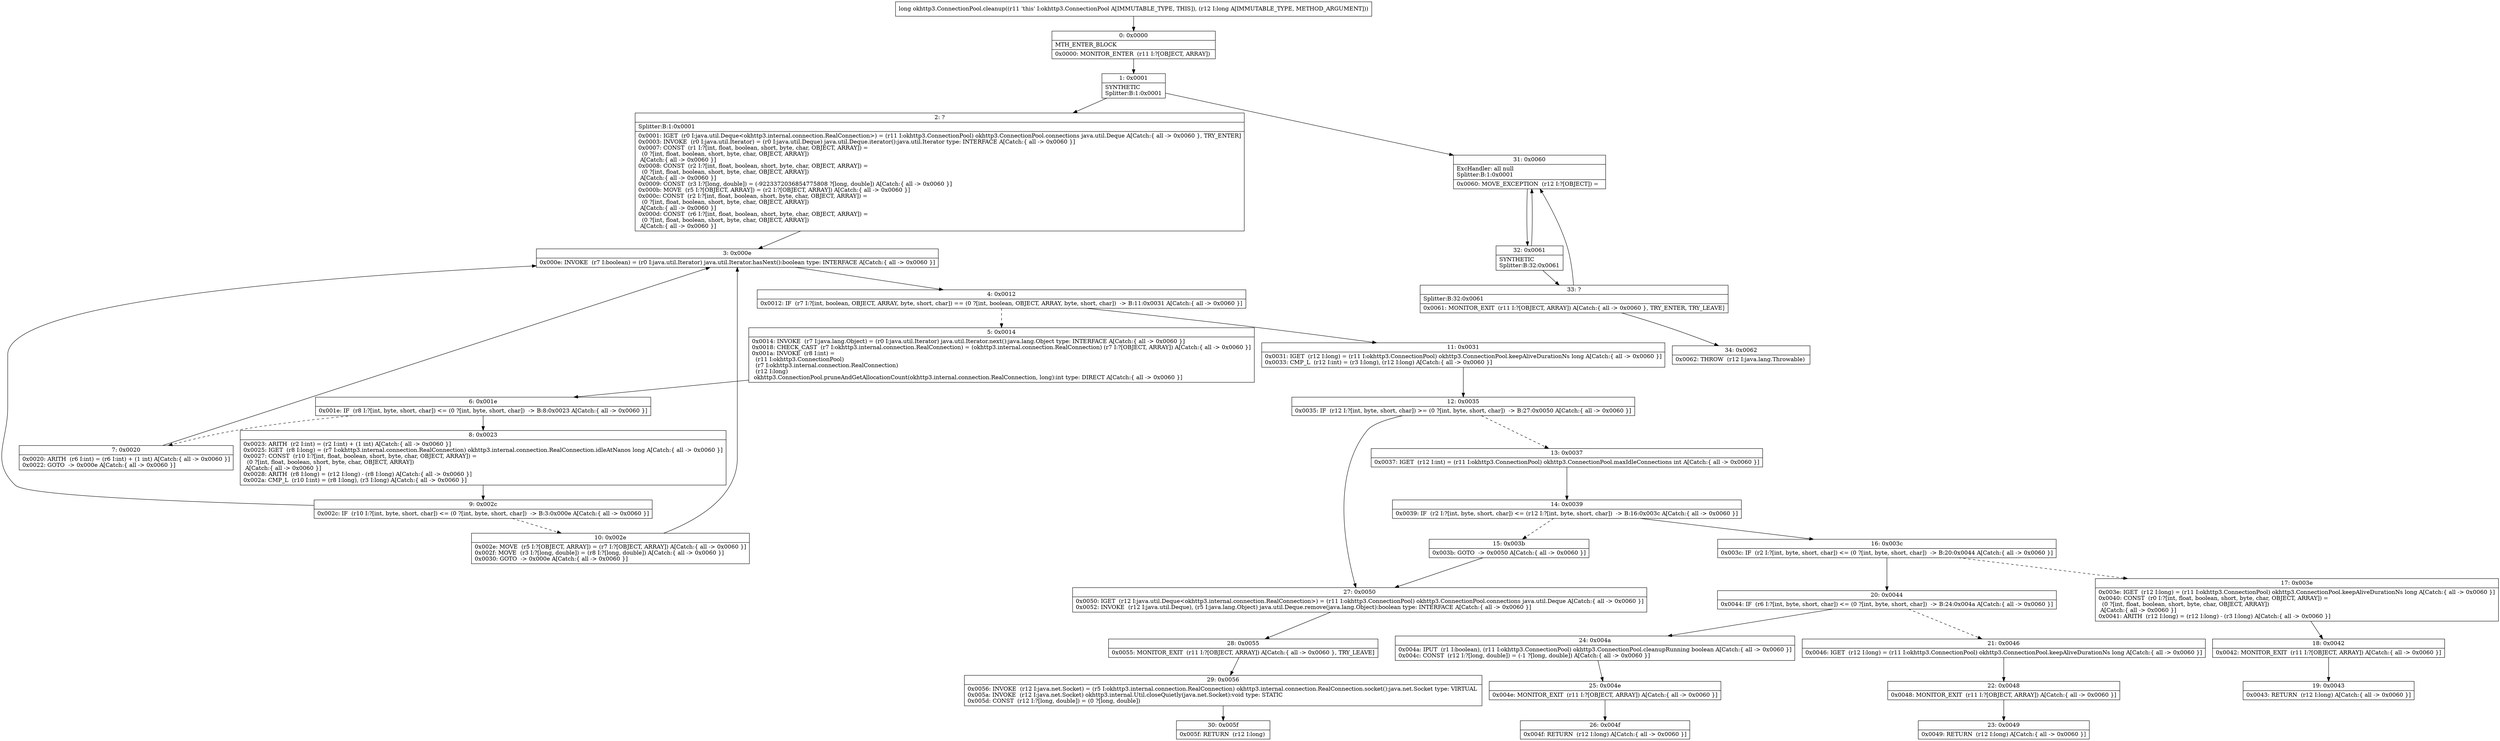 digraph "CFG forokhttp3.ConnectionPool.cleanup(J)J" {
Node_0 [shape=record,label="{0\:\ 0x0000|MTH_ENTER_BLOCK\l|0x0000: MONITOR_ENTER  (r11 I:?[OBJECT, ARRAY]) \l}"];
Node_1 [shape=record,label="{1\:\ 0x0001|SYNTHETIC\lSplitter:B:1:0x0001\l}"];
Node_2 [shape=record,label="{2\:\ ?|Splitter:B:1:0x0001\l|0x0001: IGET  (r0 I:java.util.Deque\<okhttp3.internal.connection.RealConnection\>) = (r11 I:okhttp3.ConnectionPool) okhttp3.ConnectionPool.connections java.util.Deque A[Catch:\{ all \-\> 0x0060 \}, TRY_ENTER]\l0x0003: INVOKE  (r0 I:java.util.Iterator) = (r0 I:java.util.Deque) java.util.Deque.iterator():java.util.Iterator type: INTERFACE A[Catch:\{ all \-\> 0x0060 \}]\l0x0007: CONST  (r1 I:?[int, float, boolean, short, byte, char, OBJECT, ARRAY]) = \l  (0 ?[int, float, boolean, short, byte, char, OBJECT, ARRAY])\l A[Catch:\{ all \-\> 0x0060 \}]\l0x0008: CONST  (r2 I:?[int, float, boolean, short, byte, char, OBJECT, ARRAY]) = \l  (0 ?[int, float, boolean, short, byte, char, OBJECT, ARRAY])\l A[Catch:\{ all \-\> 0x0060 \}]\l0x0009: CONST  (r3 I:?[long, double]) = (\-9223372036854775808 ?[long, double]) A[Catch:\{ all \-\> 0x0060 \}]\l0x000b: MOVE  (r5 I:?[OBJECT, ARRAY]) = (r2 I:?[OBJECT, ARRAY]) A[Catch:\{ all \-\> 0x0060 \}]\l0x000c: CONST  (r2 I:?[int, float, boolean, short, byte, char, OBJECT, ARRAY]) = \l  (0 ?[int, float, boolean, short, byte, char, OBJECT, ARRAY])\l A[Catch:\{ all \-\> 0x0060 \}]\l0x000d: CONST  (r6 I:?[int, float, boolean, short, byte, char, OBJECT, ARRAY]) = \l  (0 ?[int, float, boolean, short, byte, char, OBJECT, ARRAY])\l A[Catch:\{ all \-\> 0x0060 \}]\l}"];
Node_3 [shape=record,label="{3\:\ 0x000e|0x000e: INVOKE  (r7 I:boolean) = (r0 I:java.util.Iterator) java.util.Iterator.hasNext():boolean type: INTERFACE A[Catch:\{ all \-\> 0x0060 \}]\l}"];
Node_4 [shape=record,label="{4\:\ 0x0012|0x0012: IF  (r7 I:?[int, boolean, OBJECT, ARRAY, byte, short, char]) == (0 ?[int, boolean, OBJECT, ARRAY, byte, short, char])  \-\> B:11:0x0031 A[Catch:\{ all \-\> 0x0060 \}]\l}"];
Node_5 [shape=record,label="{5\:\ 0x0014|0x0014: INVOKE  (r7 I:java.lang.Object) = (r0 I:java.util.Iterator) java.util.Iterator.next():java.lang.Object type: INTERFACE A[Catch:\{ all \-\> 0x0060 \}]\l0x0018: CHECK_CAST  (r7 I:okhttp3.internal.connection.RealConnection) = (okhttp3.internal.connection.RealConnection) (r7 I:?[OBJECT, ARRAY]) A[Catch:\{ all \-\> 0x0060 \}]\l0x001a: INVOKE  (r8 I:int) = \l  (r11 I:okhttp3.ConnectionPool)\l  (r7 I:okhttp3.internal.connection.RealConnection)\l  (r12 I:long)\l okhttp3.ConnectionPool.pruneAndGetAllocationCount(okhttp3.internal.connection.RealConnection, long):int type: DIRECT A[Catch:\{ all \-\> 0x0060 \}]\l}"];
Node_6 [shape=record,label="{6\:\ 0x001e|0x001e: IF  (r8 I:?[int, byte, short, char]) \<= (0 ?[int, byte, short, char])  \-\> B:8:0x0023 A[Catch:\{ all \-\> 0x0060 \}]\l}"];
Node_7 [shape=record,label="{7\:\ 0x0020|0x0020: ARITH  (r6 I:int) = (r6 I:int) + (1 int) A[Catch:\{ all \-\> 0x0060 \}]\l0x0022: GOTO  \-\> 0x000e A[Catch:\{ all \-\> 0x0060 \}]\l}"];
Node_8 [shape=record,label="{8\:\ 0x0023|0x0023: ARITH  (r2 I:int) = (r2 I:int) + (1 int) A[Catch:\{ all \-\> 0x0060 \}]\l0x0025: IGET  (r8 I:long) = (r7 I:okhttp3.internal.connection.RealConnection) okhttp3.internal.connection.RealConnection.idleAtNanos long A[Catch:\{ all \-\> 0x0060 \}]\l0x0027: CONST  (r10 I:?[int, float, boolean, short, byte, char, OBJECT, ARRAY]) = \l  (0 ?[int, float, boolean, short, byte, char, OBJECT, ARRAY])\l A[Catch:\{ all \-\> 0x0060 \}]\l0x0028: ARITH  (r8 I:long) = (r12 I:long) \- (r8 I:long) A[Catch:\{ all \-\> 0x0060 \}]\l0x002a: CMP_L  (r10 I:int) = (r8 I:long), (r3 I:long) A[Catch:\{ all \-\> 0x0060 \}]\l}"];
Node_9 [shape=record,label="{9\:\ 0x002c|0x002c: IF  (r10 I:?[int, byte, short, char]) \<= (0 ?[int, byte, short, char])  \-\> B:3:0x000e A[Catch:\{ all \-\> 0x0060 \}]\l}"];
Node_10 [shape=record,label="{10\:\ 0x002e|0x002e: MOVE  (r5 I:?[OBJECT, ARRAY]) = (r7 I:?[OBJECT, ARRAY]) A[Catch:\{ all \-\> 0x0060 \}]\l0x002f: MOVE  (r3 I:?[long, double]) = (r8 I:?[long, double]) A[Catch:\{ all \-\> 0x0060 \}]\l0x0030: GOTO  \-\> 0x000e A[Catch:\{ all \-\> 0x0060 \}]\l}"];
Node_11 [shape=record,label="{11\:\ 0x0031|0x0031: IGET  (r12 I:long) = (r11 I:okhttp3.ConnectionPool) okhttp3.ConnectionPool.keepAliveDurationNs long A[Catch:\{ all \-\> 0x0060 \}]\l0x0033: CMP_L  (r12 I:int) = (r3 I:long), (r12 I:long) A[Catch:\{ all \-\> 0x0060 \}]\l}"];
Node_12 [shape=record,label="{12\:\ 0x0035|0x0035: IF  (r12 I:?[int, byte, short, char]) \>= (0 ?[int, byte, short, char])  \-\> B:27:0x0050 A[Catch:\{ all \-\> 0x0060 \}]\l}"];
Node_13 [shape=record,label="{13\:\ 0x0037|0x0037: IGET  (r12 I:int) = (r11 I:okhttp3.ConnectionPool) okhttp3.ConnectionPool.maxIdleConnections int A[Catch:\{ all \-\> 0x0060 \}]\l}"];
Node_14 [shape=record,label="{14\:\ 0x0039|0x0039: IF  (r2 I:?[int, byte, short, char]) \<= (r12 I:?[int, byte, short, char])  \-\> B:16:0x003c A[Catch:\{ all \-\> 0x0060 \}]\l}"];
Node_15 [shape=record,label="{15\:\ 0x003b|0x003b: GOTO  \-\> 0x0050 A[Catch:\{ all \-\> 0x0060 \}]\l}"];
Node_16 [shape=record,label="{16\:\ 0x003c|0x003c: IF  (r2 I:?[int, byte, short, char]) \<= (0 ?[int, byte, short, char])  \-\> B:20:0x0044 A[Catch:\{ all \-\> 0x0060 \}]\l}"];
Node_17 [shape=record,label="{17\:\ 0x003e|0x003e: IGET  (r12 I:long) = (r11 I:okhttp3.ConnectionPool) okhttp3.ConnectionPool.keepAliveDurationNs long A[Catch:\{ all \-\> 0x0060 \}]\l0x0040: CONST  (r0 I:?[int, float, boolean, short, byte, char, OBJECT, ARRAY]) = \l  (0 ?[int, float, boolean, short, byte, char, OBJECT, ARRAY])\l A[Catch:\{ all \-\> 0x0060 \}]\l0x0041: ARITH  (r12 I:long) = (r12 I:long) \- (r3 I:long) A[Catch:\{ all \-\> 0x0060 \}]\l}"];
Node_18 [shape=record,label="{18\:\ 0x0042|0x0042: MONITOR_EXIT  (r11 I:?[OBJECT, ARRAY]) A[Catch:\{ all \-\> 0x0060 \}]\l}"];
Node_19 [shape=record,label="{19\:\ 0x0043|0x0043: RETURN  (r12 I:long) A[Catch:\{ all \-\> 0x0060 \}]\l}"];
Node_20 [shape=record,label="{20\:\ 0x0044|0x0044: IF  (r6 I:?[int, byte, short, char]) \<= (0 ?[int, byte, short, char])  \-\> B:24:0x004a A[Catch:\{ all \-\> 0x0060 \}]\l}"];
Node_21 [shape=record,label="{21\:\ 0x0046|0x0046: IGET  (r12 I:long) = (r11 I:okhttp3.ConnectionPool) okhttp3.ConnectionPool.keepAliveDurationNs long A[Catch:\{ all \-\> 0x0060 \}]\l}"];
Node_22 [shape=record,label="{22\:\ 0x0048|0x0048: MONITOR_EXIT  (r11 I:?[OBJECT, ARRAY]) A[Catch:\{ all \-\> 0x0060 \}]\l}"];
Node_23 [shape=record,label="{23\:\ 0x0049|0x0049: RETURN  (r12 I:long) A[Catch:\{ all \-\> 0x0060 \}]\l}"];
Node_24 [shape=record,label="{24\:\ 0x004a|0x004a: IPUT  (r1 I:boolean), (r11 I:okhttp3.ConnectionPool) okhttp3.ConnectionPool.cleanupRunning boolean A[Catch:\{ all \-\> 0x0060 \}]\l0x004c: CONST  (r12 I:?[long, double]) = (\-1 ?[long, double]) A[Catch:\{ all \-\> 0x0060 \}]\l}"];
Node_25 [shape=record,label="{25\:\ 0x004e|0x004e: MONITOR_EXIT  (r11 I:?[OBJECT, ARRAY]) A[Catch:\{ all \-\> 0x0060 \}]\l}"];
Node_26 [shape=record,label="{26\:\ 0x004f|0x004f: RETURN  (r12 I:long) A[Catch:\{ all \-\> 0x0060 \}]\l}"];
Node_27 [shape=record,label="{27\:\ 0x0050|0x0050: IGET  (r12 I:java.util.Deque\<okhttp3.internal.connection.RealConnection\>) = (r11 I:okhttp3.ConnectionPool) okhttp3.ConnectionPool.connections java.util.Deque A[Catch:\{ all \-\> 0x0060 \}]\l0x0052: INVOKE  (r12 I:java.util.Deque), (r5 I:java.lang.Object) java.util.Deque.remove(java.lang.Object):boolean type: INTERFACE A[Catch:\{ all \-\> 0x0060 \}]\l}"];
Node_28 [shape=record,label="{28\:\ 0x0055|0x0055: MONITOR_EXIT  (r11 I:?[OBJECT, ARRAY]) A[Catch:\{ all \-\> 0x0060 \}, TRY_LEAVE]\l}"];
Node_29 [shape=record,label="{29\:\ 0x0056|0x0056: INVOKE  (r12 I:java.net.Socket) = (r5 I:okhttp3.internal.connection.RealConnection) okhttp3.internal.connection.RealConnection.socket():java.net.Socket type: VIRTUAL \l0x005a: INVOKE  (r12 I:java.net.Socket) okhttp3.internal.Util.closeQuietly(java.net.Socket):void type: STATIC \l0x005d: CONST  (r12 I:?[long, double]) = (0 ?[long, double]) \l}"];
Node_30 [shape=record,label="{30\:\ 0x005f|0x005f: RETURN  (r12 I:long) \l}"];
Node_31 [shape=record,label="{31\:\ 0x0060|ExcHandler: all null\lSplitter:B:1:0x0001\l|0x0060: MOVE_EXCEPTION  (r12 I:?[OBJECT]) =  \l}"];
Node_32 [shape=record,label="{32\:\ 0x0061|SYNTHETIC\lSplitter:B:32:0x0061\l}"];
Node_33 [shape=record,label="{33\:\ ?|Splitter:B:32:0x0061\l|0x0061: MONITOR_EXIT  (r11 I:?[OBJECT, ARRAY]) A[Catch:\{ all \-\> 0x0060 \}, TRY_ENTER, TRY_LEAVE]\l}"];
Node_34 [shape=record,label="{34\:\ 0x0062|0x0062: THROW  (r12 I:java.lang.Throwable) \l}"];
MethodNode[shape=record,label="{long okhttp3.ConnectionPool.cleanup((r11 'this' I:okhttp3.ConnectionPool A[IMMUTABLE_TYPE, THIS]), (r12 I:long A[IMMUTABLE_TYPE, METHOD_ARGUMENT])) }"];
MethodNode -> Node_0;
Node_0 -> Node_1;
Node_1 -> Node_2;
Node_1 -> Node_31;
Node_2 -> Node_3;
Node_3 -> Node_4;
Node_4 -> Node_5[style=dashed];
Node_4 -> Node_11;
Node_5 -> Node_6;
Node_6 -> Node_7[style=dashed];
Node_6 -> Node_8;
Node_7 -> Node_3;
Node_8 -> Node_9;
Node_9 -> Node_3;
Node_9 -> Node_10[style=dashed];
Node_10 -> Node_3;
Node_11 -> Node_12;
Node_12 -> Node_13[style=dashed];
Node_12 -> Node_27;
Node_13 -> Node_14;
Node_14 -> Node_15[style=dashed];
Node_14 -> Node_16;
Node_15 -> Node_27;
Node_16 -> Node_17[style=dashed];
Node_16 -> Node_20;
Node_17 -> Node_18;
Node_18 -> Node_19;
Node_20 -> Node_21[style=dashed];
Node_20 -> Node_24;
Node_21 -> Node_22;
Node_22 -> Node_23;
Node_24 -> Node_25;
Node_25 -> Node_26;
Node_27 -> Node_28;
Node_28 -> Node_29;
Node_29 -> Node_30;
Node_31 -> Node_32;
Node_32 -> Node_33;
Node_32 -> Node_31;
Node_33 -> Node_34;
Node_33 -> Node_31;
}

